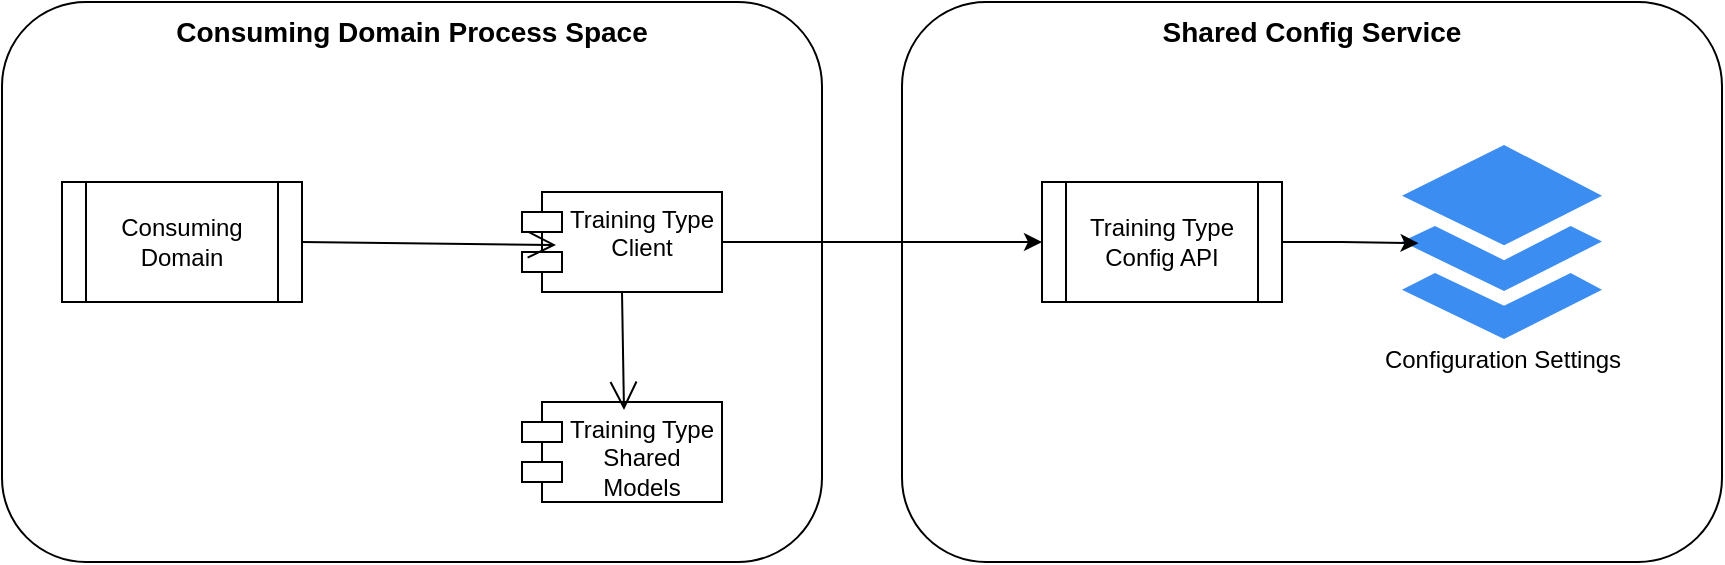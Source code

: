 <mxfile version="24.8.3">
  <diagram name="Page-1" id="3IpseJohJuV0wT4wYZS4">
    <mxGraphModel dx="1247" dy="682" grid="1" gridSize="10" guides="1" tooltips="1" connect="1" arrows="1" fold="1" page="1" pageScale="1" pageWidth="1654" pageHeight="1169" math="0" shadow="0">
      <root>
        <mxCell id="0" />
        <mxCell id="1" parent="0" />
        <mxCell id="hO1TwCxC6JFw-eIda27n-15" value="Shared Config Service" style="rounded=1;whiteSpace=wrap;html=1;verticalAlign=top;fontStyle=1;fontSize=14;" vertex="1" parent="1">
          <mxGeometry x="560" y="410" width="410" height="280" as="geometry" />
        </mxCell>
        <mxCell id="hO1TwCxC6JFw-eIda27n-14" value="Consuming Domain Process Space" style="rounded=1;whiteSpace=wrap;html=1;verticalAlign=top;fontStyle=1;fontSize=14;" vertex="1" parent="1">
          <mxGeometry x="110" y="410" width="410" height="280" as="geometry" />
        </mxCell>
        <mxCell id="hO1TwCxC6JFw-eIda27n-8" style="edgeStyle=orthogonalEdgeStyle;rounded=0;orthogonalLoop=1;jettySize=auto;html=1;entryX=0;entryY=0.5;entryDx=0;entryDy=0;" edge="1" parent="1" source="hO1TwCxC6JFw-eIda27n-1" target="hO1TwCxC6JFw-eIda27n-7">
          <mxGeometry relative="1" as="geometry" />
        </mxCell>
        <mxCell id="hO1TwCxC6JFw-eIda27n-1" value="Training Type Client" style="shape=module;align=left;spacingLeft=20;align=center;verticalAlign=top;whiteSpace=wrap;html=1;" vertex="1" parent="1">
          <mxGeometry x="370" y="505" width="100" height="50" as="geometry" />
        </mxCell>
        <mxCell id="hO1TwCxC6JFw-eIda27n-2" value="Consuming Domain" style="shape=process;whiteSpace=wrap;html=1;backgroundOutline=1;" vertex="1" parent="1">
          <mxGeometry x="140" y="500" width="120" height="60" as="geometry" />
        </mxCell>
        <mxCell id="hO1TwCxC6JFw-eIda27n-3" value="Training Type Shared Models" style="shape=module;align=left;spacingLeft=20;align=center;verticalAlign=top;whiteSpace=wrap;html=1;" vertex="1" parent="1">
          <mxGeometry x="370" y="610" width="100" height="50" as="geometry" />
        </mxCell>
        <mxCell id="hO1TwCxC6JFw-eIda27n-5" value="" style="endArrow=open;endFill=1;endSize=12;html=1;rounded=0;exitX=0.5;exitY=1;exitDx=0;exitDy=0;entryX=0.51;entryY=0.08;entryDx=0;entryDy=0;entryPerimeter=0;" edge="1" parent="1" source="hO1TwCxC6JFw-eIda27n-1" target="hO1TwCxC6JFw-eIda27n-3">
          <mxGeometry width="160" relative="1" as="geometry">
            <mxPoint x="230" y="670" as="sourcePoint" />
            <mxPoint x="390" y="670" as="targetPoint" />
          </mxGeometry>
        </mxCell>
        <mxCell id="hO1TwCxC6JFw-eIda27n-6" value="" style="endArrow=open;endFill=1;endSize=12;html=1;rounded=0;exitX=1;exitY=0.5;exitDx=0;exitDy=0;entryX=0.17;entryY=0.53;entryDx=0;entryDy=0;entryPerimeter=0;" edge="1" parent="1" source="hO1TwCxC6JFw-eIda27n-2" target="hO1TwCxC6JFw-eIda27n-1">
          <mxGeometry width="160" relative="1" as="geometry">
            <mxPoint x="430" y="565" as="sourcePoint" />
            <mxPoint x="431" y="624" as="targetPoint" />
          </mxGeometry>
        </mxCell>
        <mxCell id="hO1TwCxC6JFw-eIda27n-7" value="Training Type Config API" style="shape=process;whiteSpace=wrap;html=1;backgroundOutline=1;" vertex="1" parent="1">
          <mxGeometry x="630" y="500" width="120" height="60" as="geometry" />
        </mxCell>
        <mxCell id="hO1TwCxC6JFw-eIda27n-9" value="" style="sketch=0;html=1;aspect=fixed;strokeColor=none;shadow=0;fillColor=#3B8DF1;verticalAlign=top;labelPosition=center;verticalLabelPosition=bottom;shape=mxgraph.gcp2.files" vertex="1" parent="1">
          <mxGeometry x="810" y="481.5" width="100" height="97" as="geometry" />
        </mxCell>
        <mxCell id="hO1TwCxC6JFw-eIda27n-11" style="edgeStyle=orthogonalEdgeStyle;rounded=0;orthogonalLoop=1;jettySize=auto;html=1;entryX=0.083;entryY=0.506;entryDx=0;entryDy=0;entryPerimeter=0;" edge="1" parent="1" source="hO1TwCxC6JFw-eIda27n-7" target="hO1TwCxC6JFw-eIda27n-9">
          <mxGeometry relative="1" as="geometry" />
        </mxCell>
        <mxCell id="hO1TwCxC6JFw-eIda27n-13" value="&lt;span style=&quot;font-size: 12px; font-weight: 400;&quot;&gt;Configuration Settings&lt;/span&gt;" style="text;strokeColor=none;fillColor=none;html=1;fontSize=24;fontStyle=1;verticalAlign=middle;align=center;" vertex="1" parent="1">
          <mxGeometry x="810" y="565" width="100" height="40" as="geometry" />
        </mxCell>
      </root>
    </mxGraphModel>
  </diagram>
</mxfile>
